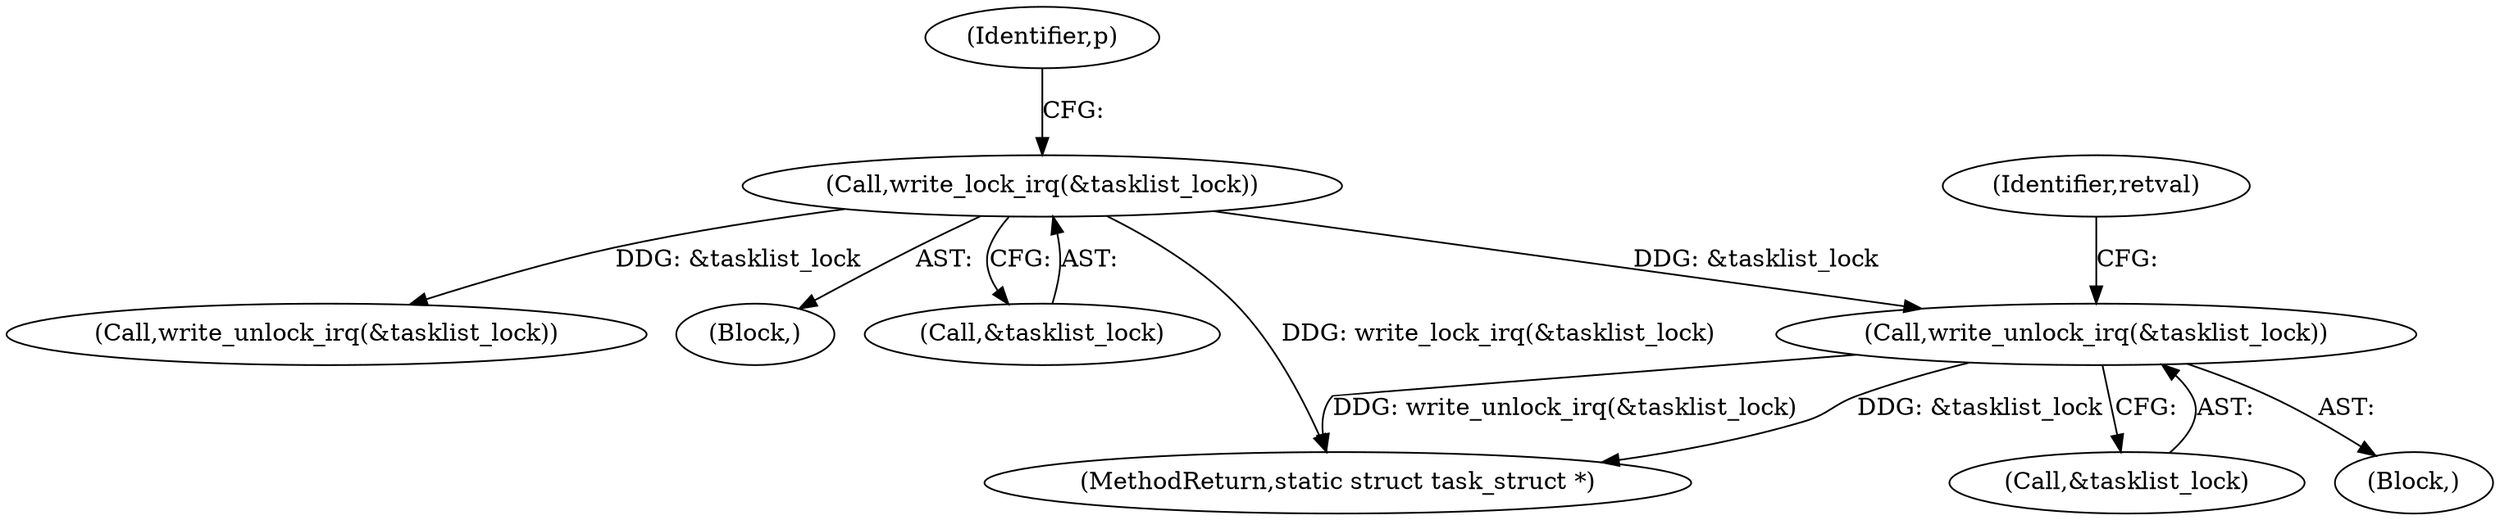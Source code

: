 digraph "0_linux_b69f2292063d2caf37ca9aec7d63ded203701bf3_1@API" {
"1000902" [label="(Call,write_unlock_irq(&tasklist_lock))"];
"1000810" [label="(Call,write_lock_irq(&tasklist_lock))"];
"1000902" [label="(Call,write_unlock_irq(&tasklist_lock))"];
"1000815" [label="(Identifier,p)"];
"1001047" [label="(Call,write_unlock_irq(&tasklist_lock))"];
"1000130" [label="(Block,)"];
"1000811" [label="(Call,&tasklist_lock)"];
"1001151" [label="(MethodReturn,static struct task_struct *)"];
"1000810" [label="(Call,write_lock_irq(&tasklist_lock))"];
"1000906" [label="(Identifier,retval)"];
"1000903" [label="(Call,&tasklist_lock)"];
"1000894" [label="(Block,)"];
"1000902" -> "1000894"  [label="AST: "];
"1000902" -> "1000903"  [label="CFG: "];
"1000903" -> "1000902"  [label="AST: "];
"1000906" -> "1000902"  [label="CFG: "];
"1000902" -> "1001151"  [label="DDG: &tasklist_lock"];
"1000902" -> "1001151"  [label="DDG: write_unlock_irq(&tasklist_lock)"];
"1000810" -> "1000902"  [label="DDG: &tasklist_lock"];
"1000810" -> "1000130"  [label="AST: "];
"1000810" -> "1000811"  [label="CFG: "];
"1000811" -> "1000810"  [label="AST: "];
"1000815" -> "1000810"  [label="CFG: "];
"1000810" -> "1001151"  [label="DDG: write_lock_irq(&tasklist_lock)"];
"1000810" -> "1001047"  [label="DDG: &tasklist_lock"];
}
